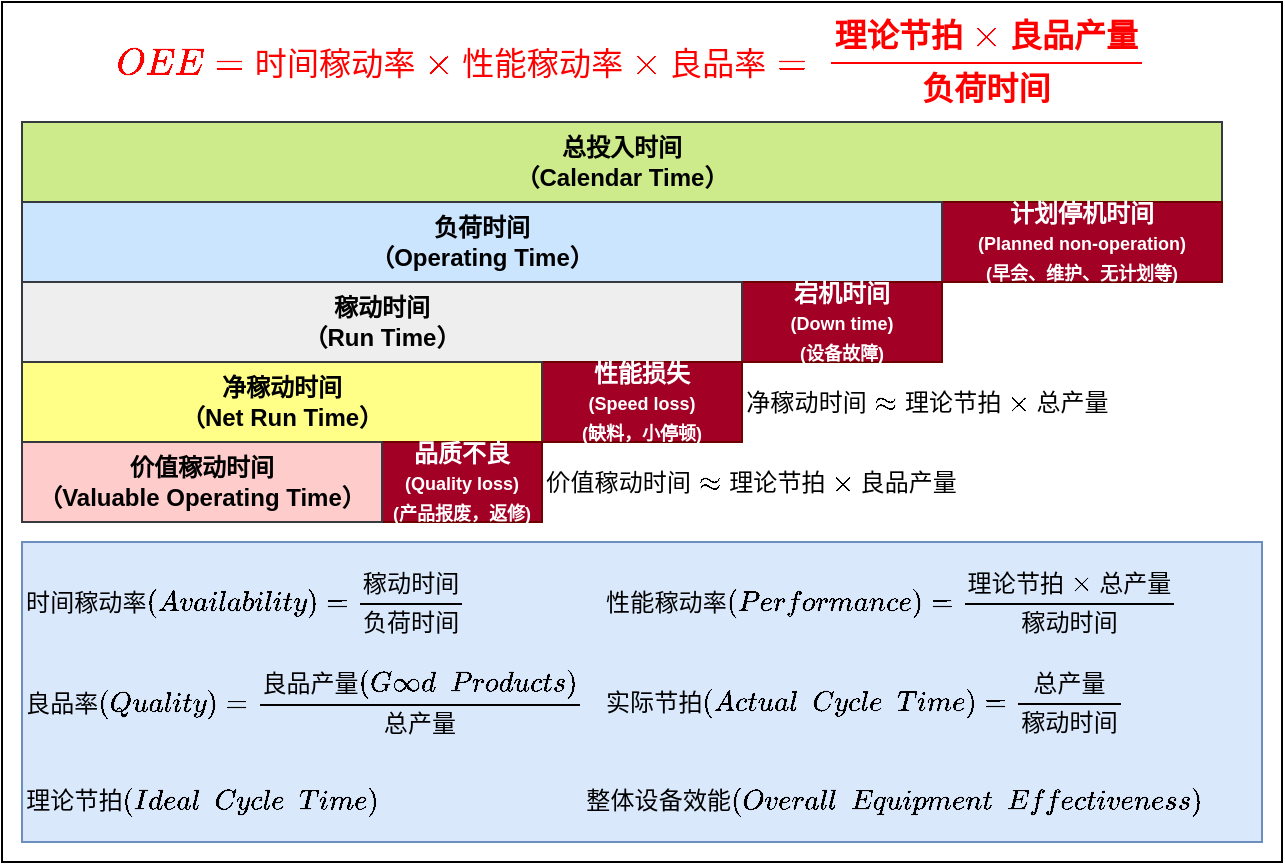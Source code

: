 <mxfile version="26.0.16">
  <diagram id="3EkDdmh-d5w6xEZ_ysIs" name="第 1 页">
    <mxGraphModel dx="979" dy="572" grid="1" gridSize="10" guides="1" tooltips="1" connect="1" arrows="1" fold="1" page="1" pageScale="1" pageWidth="3300" pageHeight="2339" math="1" shadow="0">
      <root>
        <mxCell id="0" />
        <mxCell id="1" parent="0" />
        <mxCell id="CmRMLwkYUhAE4UTupAH8-46" value="" style="rounded=0;whiteSpace=wrap;html=1;fontSize=12;" parent="1" vertex="1">
          <mxGeometry x="110" y="60" width="640" height="430" as="geometry" />
        </mxCell>
        <mxCell id="7WbuJ7efuTDxw6cy4vrb-23" value="" style="rounded=0;whiteSpace=wrap;html=1;fillColor=#dae8fc;strokeColor=#6c8ebf;" parent="1" vertex="1">
          <mxGeometry x="120" y="330" width="620" height="150" as="geometry" />
        </mxCell>
        <mxCell id="CmRMLwkYUhAE4UTupAH8-38" value="&lt;b&gt;总投入时间&lt;/b&gt;&lt;div&gt;&lt;b&gt;（Calendar Time）&lt;/b&gt;&lt;/div&gt;" style="rounded=0;whiteSpace=wrap;html=1;fillColor=#cdeb8b;strokeColor=#36393d;" parent="1" vertex="1">
          <mxGeometry x="120" y="120" width="600" height="40" as="geometry" />
        </mxCell>
        <mxCell id="7WbuJ7efuTDxw6cy4vrb-1" value="&lt;b&gt;计划停机时间&lt;/b&gt;&lt;div&gt;&lt;font style=&quot;font-size: 9px;&quot;&gt;&lt;b&gt;(&lt;/b&gt;&lt;span style=&quot;background-color: transparent;&quot;&gt;&lt;b&gt;Planned non-operation&lt;/b&gt;&lt;/span&gt;&lt;b style=&quot;background-color: transparent; color: light-dark(rgb(255, 255, 255), rgb(18, 18, 18));&quot;&gt;)&lt;/b&gt;&lt;/font&gt;&lt;/div&gt;&lt;div&gt;&lt;div&gt;&lt;b&gt;&lt;font style=&quot;font-size: 9px;&quot;&gt;(早会、&lt;/font&gt;&lt;/b&gt;&lt;b style=&quot;background-color: transparent; color: light-dark(rgb(255, 255, 255), rgb(18, 18, 18));&quot;&gt;&lt;font style=&quot;font-size: 9px;&quot;&gt;维护、无计划&lt;/font&gt;&lt;/b&gt;&lt;b style=&quot;background-color: transparent; color: light-dark(rgb(255, 255, 255), rgb(18, 18, 18));&quot;&gt;&lt;font style=&quot;font-size: 9px;&quot;&gt;等)&lt;/font&gt;&lt;/b&gt;&lt;/div&gt;&lt;/div&gt;" style="rounded=0;whiteSpace=wrap;html=1;fillColor=#a20025;strokeColor=#6F0000;fontColor=#ffffff;" parent="1" vertex="1">
          <mxGeometry x="580" y="160" width="140" height="40" as="geometry" />
        </mxCell>
        <mxCell id="7WbuJ7efuTDxw6cy4vrb-2" value="&lt;b&gt;负荷时间&lt;/b&gt;&lt;div&gt;&lt;b style=&quot;background-color: transparent; color: light-dark(rgb(0, 0, 0), rgb(255, 255, 255));&quot;&gt;（&lt;/b&gt;&lt;span style=&quot;background-color: transparent; color: light-dark(rgb(0, 0, 0), rgb(255, 255, 255));&quot;&gt;&lt;b&gt;Operating Time&lt;/b&gt;&lt;/span&gt;&lt;b style=&quot;background-color: transparent; color: light-dark(rgb(0, 0, 0), rgb(255, 255, 255));&quot;&gt;）&lt;/b&gt;&lt;/div&gt;" style="rounded=0;whiteSpace=wrap;html=1;fillColor=#cce5ff;strokeColor=#36393d;" parent="1" vertex="1">
          <mxGeometry x="120" y="160" width="460" height="40" as="geometry" />
        </mxCell>
        <mxCell id="7WbuJ7efuTDxw6cy4vrb-3" value="&lt;b&gt;宕机时间&lt;/b&gt;&lt;div&gt;&lt;b&gt;&lt;font style=&quot;font-size: 9px;&quot;&gt;(Down time)&lt;/font&gt;&lt;/b&gt;&lt;div&gt;&lt;b&gt;&lt;font style=&quot;font-size: 9px;&quot;&gt;(设备故障)&lt;/font&gt;&lt;/b&gt;&lt;/div&gt;&lt;/div&gt;" style="rounded=0;whiteSpace=wrap;html=1;fillColor=#a20025;strokeColor=#6F0000;fontColor=#ffffff;" parent="1" vertex="1">
          <mxGeometry x="480" y="200" width="100" height="40" as="geometry" />
        </mxCell>
        <mxCell id="7WbuJ7efuTDxw6cy4vrb-4" value="&lt;b&gt;稼动时间&lt;/b&gt;&lt;div&gt;&lt;b&gt;（Run Time）&lt;/b&gt;&lt;/div&gt;" style="rounded=0;whiteSpace=wrap;html=1;fillColor=#eeeeee;strokeColor=#36393d;" parent="1" vertex="1">
          <mxGeometry x="120" y="200" width="360" height="40" as="geometry" />
        </mxCell>
        <mxCell id="7WbuJ7efuTDxw6cy4vrb-5" value="&lt;b&gt;性能损失&lt;/b&gt;&lt;div&gt;&lt;font style=&quot;font-size: 9px;&quot;&gt;&lt;b&gt;(&lt;/b&gt;&lt;span style=&quot;background-color: transparent;&quot;&gt;&lt;b&gt;Speed loss&lt;/b&gt;&lt;/span&gt;&lt;b style=&quot;background-color: transparent; color: light-dark(rgb(255, 255, 255), rgb(18, 18, 18));&quot;&gt;)&lt;/b&gt;&lt;/font&gt;&lt;/div&gt;&lt;div&gt;&lt;div&gt;&lt;b&gt;&lt;font style=&quot;font-size: 9px;&quot;&gt;(缺料，小停顿)&lt;/font&gt;&lt;/b&gt;&lt;/div&gt;&lt;/div&gt;" style="rounded=0;whiteSpace=wrap;html=1;fillColor=#a20025;strokeColor=#6F0000;fontColor=#ffffff;" parent="1" vertex="1">
          <mxGeometry x="380" y="240" width="100" height="40" as="geometry" />
        </mxCell>
        <mxCell id="7WbuJ7efuTDxw6cy4vrb-6" value="&lt;b&gt;净稼动时间&lt;/b&gt;&lt;div&gt;&lt;b&gt;（Net Run Time）&lt;/b&gt;&lt;/div&gt;" style="rounded=0;whiteSpace=wrap;html=1;fillColor=#ffff88;strokeColor=#36393d;" parent="1" vertex="1">
          <mxGeometry x="120" y="240" width="260" height="40" as="geometry" />
        </mxCell>
        <mxCell id="7WbuJ7efuTDxw6cy4vrb-7" value="&lt;b&gt;品质不良&lt;/b&gt;&lt;div&gt;&lt;font style=&quot;font-size: 9px;&quot;&gt;&lt;b&gt;(&lt;/b&gt;&lt;span style=&quot;background-color: transparent;&quot;&gt;&lt;b&gt;Quality loss&lt;/b&gt;&lt;/span&gt;&lt;b style=&quot;background-color: transparent; color: light-dark(rgb(255, 255, 255), rgb(18, 18, 18));&quot;&gt;)&lt;/b&gt;&lt;/font&gt;&lt;/div&gt;&lt;div&gt;&lt;div&gt;&lt;b&gt;&lt;font style=&quot;font-size: 9px;&quot;&gt;(产品报废，返修)&lt;/font&gt;&lt;/b&gt;&lt;/div&gt;&lt;/div&gt;" style="rounded=0;whiteSpace=wrap;html=1;fillColor=#a20025;strokeColor=#6F0000;fontColor=#ffffff;" parent="1" vertex="1">
          <mxGeometry x="300" y="280" width="80" height="40" as="geometry" />
        </mxCell>
        <mxCell id="7WbuJ7efuTDxw6cy4vrb-8" value="&lt;b&gt;价值稼动时间&lt;/b&gt;&lt;div&gt;&lt;b&gt;（Valuable Operating Time）&lt;/b&gt;&lt;/div&gt;" style="rounded=0;whiteSpace=wrap;html=1;fillColor=#ffcccc;strokeColor=#36393d;" parent="1" vertex="1">
          <mxGeometry x="120" y="280" width="180" height="40" as="geometry" />
        </mxCell>
        <mxCell id="7WbuJ7efuTDxw6cy4vrb-9" value="`OE E=时间稼动率×性能稼动率×良品率=`" style="text;html=1;align=center;verticalAlign=middle;whiteSpace=wrap;rounded=0;fontSize=16;fontColor=#FF0000;" parent="1" vertex="1">
          <mxGeometry x="160" y="60" width="360" height="60" as="geometry" />
        </mxCell>
        <mxCell id="7WbuJ7efuTDxw6cy4vrb-10" value="`时间稼动率(Availability)=\frac{稼动时间}{负荷时间}`&amp;nbsp;" style="text;html=1;align=left;verticalAlign=middle;whiteSpace=wrap;rounded=0;fontSize=12;" parent="1" vertex="1">
          <mxGeometry x="120" y="340" width="280" height="40" as="geometry" />
        </mxCell>
        <mxCell id="7WbuJ7efuTDxw6cy4vrb-11" value="`性能稼动率(Perfo rmance)=\frac{理论节拍×总产量}{稼动时间}`" style="text;html=1;align=left;verticalAlign=middle;whiteSpace=wrap;rounded=0;fontSize=12;" parent="1" vertex="1">
          <mxGeometry x="410" y="340" width="300" height="40" as="geometry" />
        </mxCell>
        <mxCell id="7WbuJ7efuTDxw6cy4vrb-12" value="`良品率(Quality)=\frac{良品产量(Good \quad Products)}{总产量} `" style="text;html=1;align=left;verticalAlign=middle;whiteSpace=wrap;rounded=0;fontSize=12;" parent="1" vertex="1">
          <mxGeometry x="120" y="390" width="280" height="40" as="geometry" />
        </mxCell>
        <mxCell id="7WbuJ7efuTDxw6cy4vrb-13" value="`\frac{理论节拍×良品产量}{负荷时间}`&amp;nbsp;" style="text;html=1;align=left;verticalAlign=middle;whiteSpace=wrap;rounded=0;fontSize=16;labelBackgroundColor=none;fontStyle=1;fontColor=#FF0000;" parent="1" vertex="1">
          <mxGeometry x="520" y="60" width="180" height="60" as="geometry" />
        </mxCell>
        <mxCell id="7WbuJ7efuTDxw6cy4vrb-14" value="`净稼动时间≈理论节拍×总产量`&amp;nbsp;" style="text;html=1;align=left;verticalAlign=middle;whiteSpace=wrap;rounded=0;fontSize=12;" parent="1" vertex="1">
          <mxGeometry x="480" y="240" width="200" height="40" as="geometry" />
        </mxCell>
        <mxCell id="7WbuJ7efuTDxw6cy4vrb-15" value="`价值稼动时间≈理论节拍×良品产量`&amp;nbsp;" style="text;html=1;align=left;verticalAlign=middle;whiteSpace=wrap;rounded=0;fontSize=12;" parent="1" vertex="1">
          <mxGeometry x="380" y="280" width="220" height="40" as="geometry" />
        </mxCell>
        <mxCell id="7WbuJ7efuTDxw6cy4vrb-16" value="`实际节拍(Actual \quad Cycl e \quad Time)=\frac{总产量}{稼动时间}`&amp;nbsp;" style="text;html=1;align=left;verticalAlign=middle;whiteSpace=wrap;rounded=0;fontSize=12;" parent="1" vertex="1">
          <mxGeometry x="410" y="390" width="300" height="40" as="geometry" />
        </mxCell>
        <mxCell id="7WbuJ7efuTDxw6cy4vrb-19" value="&lt;span&gt;`理论节拍(Ideal \quad Cycl e \quad Time)`&lt;/span&gt;" style="text;html=1;align=left;verticalAlign=middle;whiteSpace=wrap;rounded=0;fontSize=12;" parent="1" vertex="1">
          <mxGeometry x="120" y="440" width="180" height="40" as="geometry" />
        </mxCell>
        <mxCell id="7WbuJ7efuTDxw6cy4vrb-22" value="&lt;span&gt;`整体设备效能(Overall \quad Equip ment \quad Effectiven ess)`&lt;/span&gt;" style="text;html=1;align=left;verticalAlign=middle;whiteSpace=wrap;rounded=0;fontSize=12;" parent="1" vertex="1">
          <mxGeometry x="400" y="440" width="310" height="40" as="geometry" />
        </mxCell>
      </root>
    </mxGraphModel>
  </diagram>
</mxfile>
